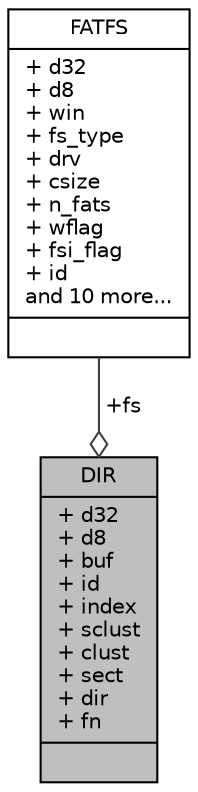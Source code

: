 digraph "DIR"
{
  edge [fontname="Helvetica",fontsize="10",labelfontname="Helvetica",labelfontsize="10"];
  node [fontname="Helvetica",fontsize="10",shape=record];
  Node1 [label="{DIR\n|+ d32\l+ d8\l+ buf\l+ id\l+ index\l+ sclust\l+ clust\l+ sect\l+ dir\l+ fn\l|}",height=0.2,width=0.4,color="black", fillcolor="grey75", style="filled", fontcolor="black"];
  Node2 -> Node1 [color="grey25",fontsize="10",style="solid",label=" +fs" ,arrowhead="odiamond",fontname="Helvetica"];
  Node2 [label="{FATFS\n|+ d32\l+ d8\l+ win\l+ fs_type\l+ drv\l+ csize\l+ n_fats\l+ wflag\l+ fsi_flag\l+ id\land 10 more...\l|}",height=0.2,width=0.4,color="black", fillcolor="white", style="filled",URL="$struct_f_a_t_f_s.html"];
}
